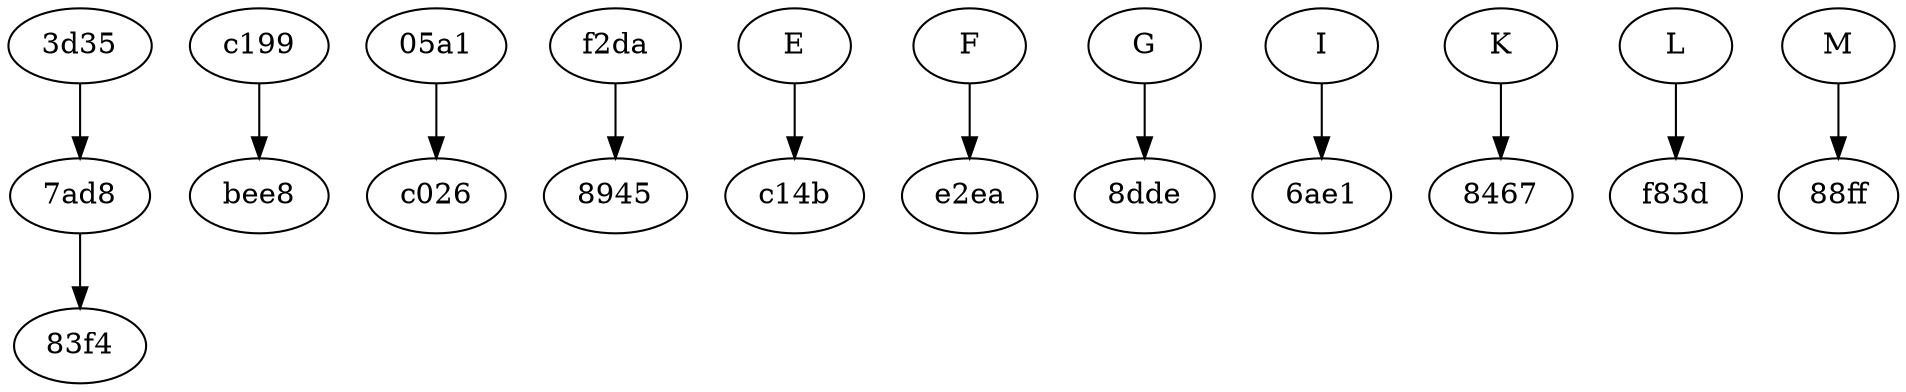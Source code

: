 digraph "alos-like" {
	A [label="3d35"]
	B [label=c199]
	C [label="05a1"]
	D [label=f2da]
	H [label="7ad8"]
	V [label=bee8]
	N [label=c026]
	Z [label=8945]
	X [label=c14b]
	W [label=e2ea]
	Q [label="8dde"]
	S [label="83f4"]
	R [label="6ae1"]
	T [label=8467]
	O [label=f83d]
	P [label="88ff"]
	A -> H
	B -> V
	C -> N
	D -> Z
	E -> X
	F -> W
	G -> Q
	H -> S
	I -> R
	K -> T
	L -> O
	M -> P
}
